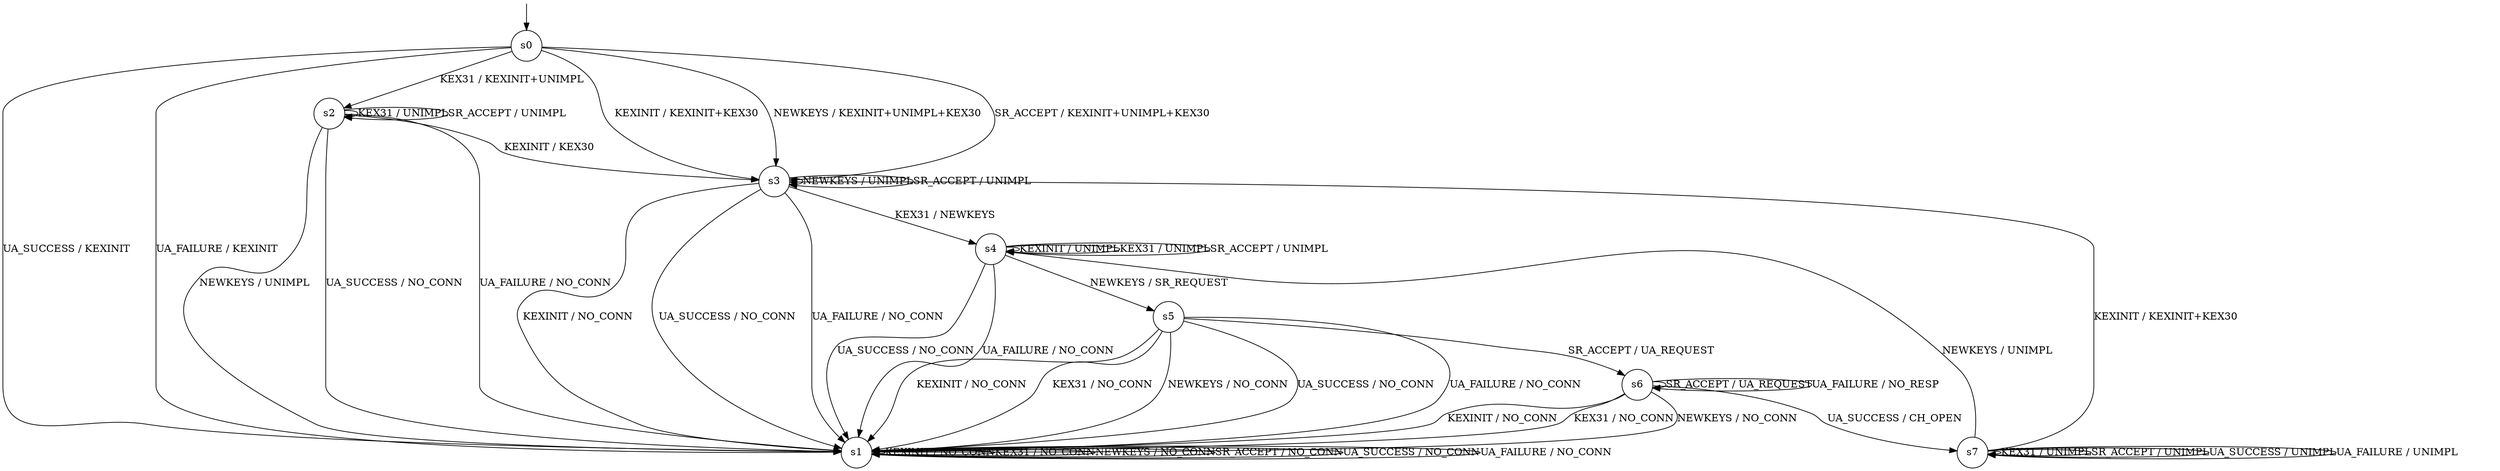 digraph g {

	s0 [shape="circle" label="s0"];
	s1 [shape="circle" label="s1"];
	s2 [shape="circle" label="s2"];
	s3 [shape="circle" label="s3"];
	s4 [shape="circle" label="s4"];
	s5 [shape="circle" label="s5"];
	s6 [shape="circle" label="s6"];
	s7 [shape="circle" label="s7"];
	s0 -> s3 [label="KEXINIT / KEXINIT+KEX30"];
	s0 -> s2 [label="KEX31 / KEXINIT+UNIMPL"];
	s0 -> s3 [label="NEWKEYS / KEXINIT+UNIMPL+KEX30"];
	s0 -> s3 [label="SR_ACCEPT / KEXINIT+UNIMPL+KEX30"];
	s0 -> s1 [label="UA_SUCCESS / KEXINIT"];
	s0 -> s1 [label="UA_FAILURE / KEXINIT"];
	s1 -> s1 [label="KEXINIT / NO_CONN"];
	s1 -> s1 [label="KEX31 / NO_CONN"];
	s1 -> s1 [label="NEWKEYS / NO_CONN"];
	s1 -> s1 [label="SR_ACCEPT / NO_CONN"];
	s1 -> s1 [label="UA_SUCCESS / NO_CONN"];
	s1 -> s1 [label="UA_FAILURE / NO_CONN"];
	s2 -> s3 [label="KEXINIT / KEX30"];
	s2 -> s2 [label="KEX31 / UNIMPL"];
	s2 -> s1 [label="NEWKEYS / UNIMPL"];
	s2 -> s2 [label="SR_ACCEPT / UNIMPL"];
	s2 -> s1 [label="UA_SUCCESS / NO_CONN"];
	s2 -> s1 [label="UA_FAILURE / NO_CONN"];
	s3 -> s1 [label="KEXINIT / NO_CONN"];
	s3 -> s4 [label="KEX31 / NEWKEYS"];
	s3 -> s3 [label="NEWKEYS / UNIMPL"];
	s3 -> s3 [label="SR_ACCEPT / UNIMPL"];
	s3 -> s1 [label="UA_SUCCESS / NO_CONN"];
	s3 -> s1 [label="UA_FAILURE / NO_CONN"];
	s4 -> s4 [label="KEXINIT / UNIMPL"];
	s4 -> s4 [label="KEX31 / UNIMPL"];
	s4 -> s5 [label="NEWKEYS / SR_REQUEST"];
	s4 -> s4 [label="SR_ACCEPT / UNIMPL"];
	s4 -> s1 [label="UA_SUCCESS / NO_CONN"];
	s4 -> s1 [label="UA_FAILURE / NO_CONN"];
	s5 -> s1 [label="KEXINIT / NO_CONN"];
	s5 -> s1 [label="KEX31 / NO_CONN"];
	s5 -> s1 [label="NEWKEYS / NO_CONN"];
	s5 -> s6 [label="SR_ACCEPT / UA_REQUEST"];
	s5 -> s1 [label="UA_SUCCESS / NO_CONN"];
	s5 -> s1 [label="UA_FAILURE / NO_CONN"];
	s6 -> s1 [label="KEXINIT / NO_CONN"];
	s6 -> s1 [label="KEX31 / NO_CONN"];
	s6 -> s1 [label="NEWKEYS / NO_CONN"];
	s6 -> s6 [label="SR_ACCEPT / UA_REQUEST"];
	s6 -> s7 [label="UA_SUCCESS / CH_OPEN"];
	s6 -> s6 [label="UA_FAILURE / NO_RESP"];
	s7 -> s3 [label="KEXINIT / KEXINIT+KEX30"];
	s7 -> s7 [label="KEX31 / UNIMPL"];
	s7 -> s4 [label="NEWKEYS / UNIMPL"];
	s7 -> s7 [label="SR_ACCEPT / UNIMPL"];
	s7 -> s7 [label="UA_SUCCESS / UNIMPL"];
	s7 -> s7 [label="UA_FAILURE / UNIMPL"];

__start0 [label="" shape="none" width="0" height="0"];
__start0 -> s0;

}
